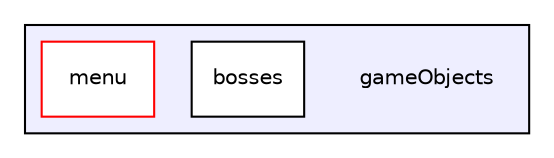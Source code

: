 digraph "gameObjects" {
  compound=true
  node [ fontsize="10", fontname="Helvetica"];
  edge [ labelfontsize="10", labelfontname="Helvetica"];
  subgraph clusterdir_7ea47908f92776705f55163b0cb78b51 {
    graph [ bgcolor="#eeeeff", pencolor="black", label="" URL="dir_7ea47908f92776705f55163b0cb78b51.html"];
    dir_7ea47908f92776705f55163b0cb78b51 [shape=plaintext label="gameObjects"];
    dir_7332285c53a5e35446f58f48db133fbe [shape=box label="bosses" color="black" fillcolor="white" style="filled" URL="dir_7332285c53a5e35446f58f48db133fbe.html"];
    dir_da2b87729fa5bc028d3e0fd094d555fd [shape=box label="menu" color="red" fillcolor="white" style="filled" URL="dir_da2b87729fa5bc028d3e0fd094d555fd.html"];
  }
}
